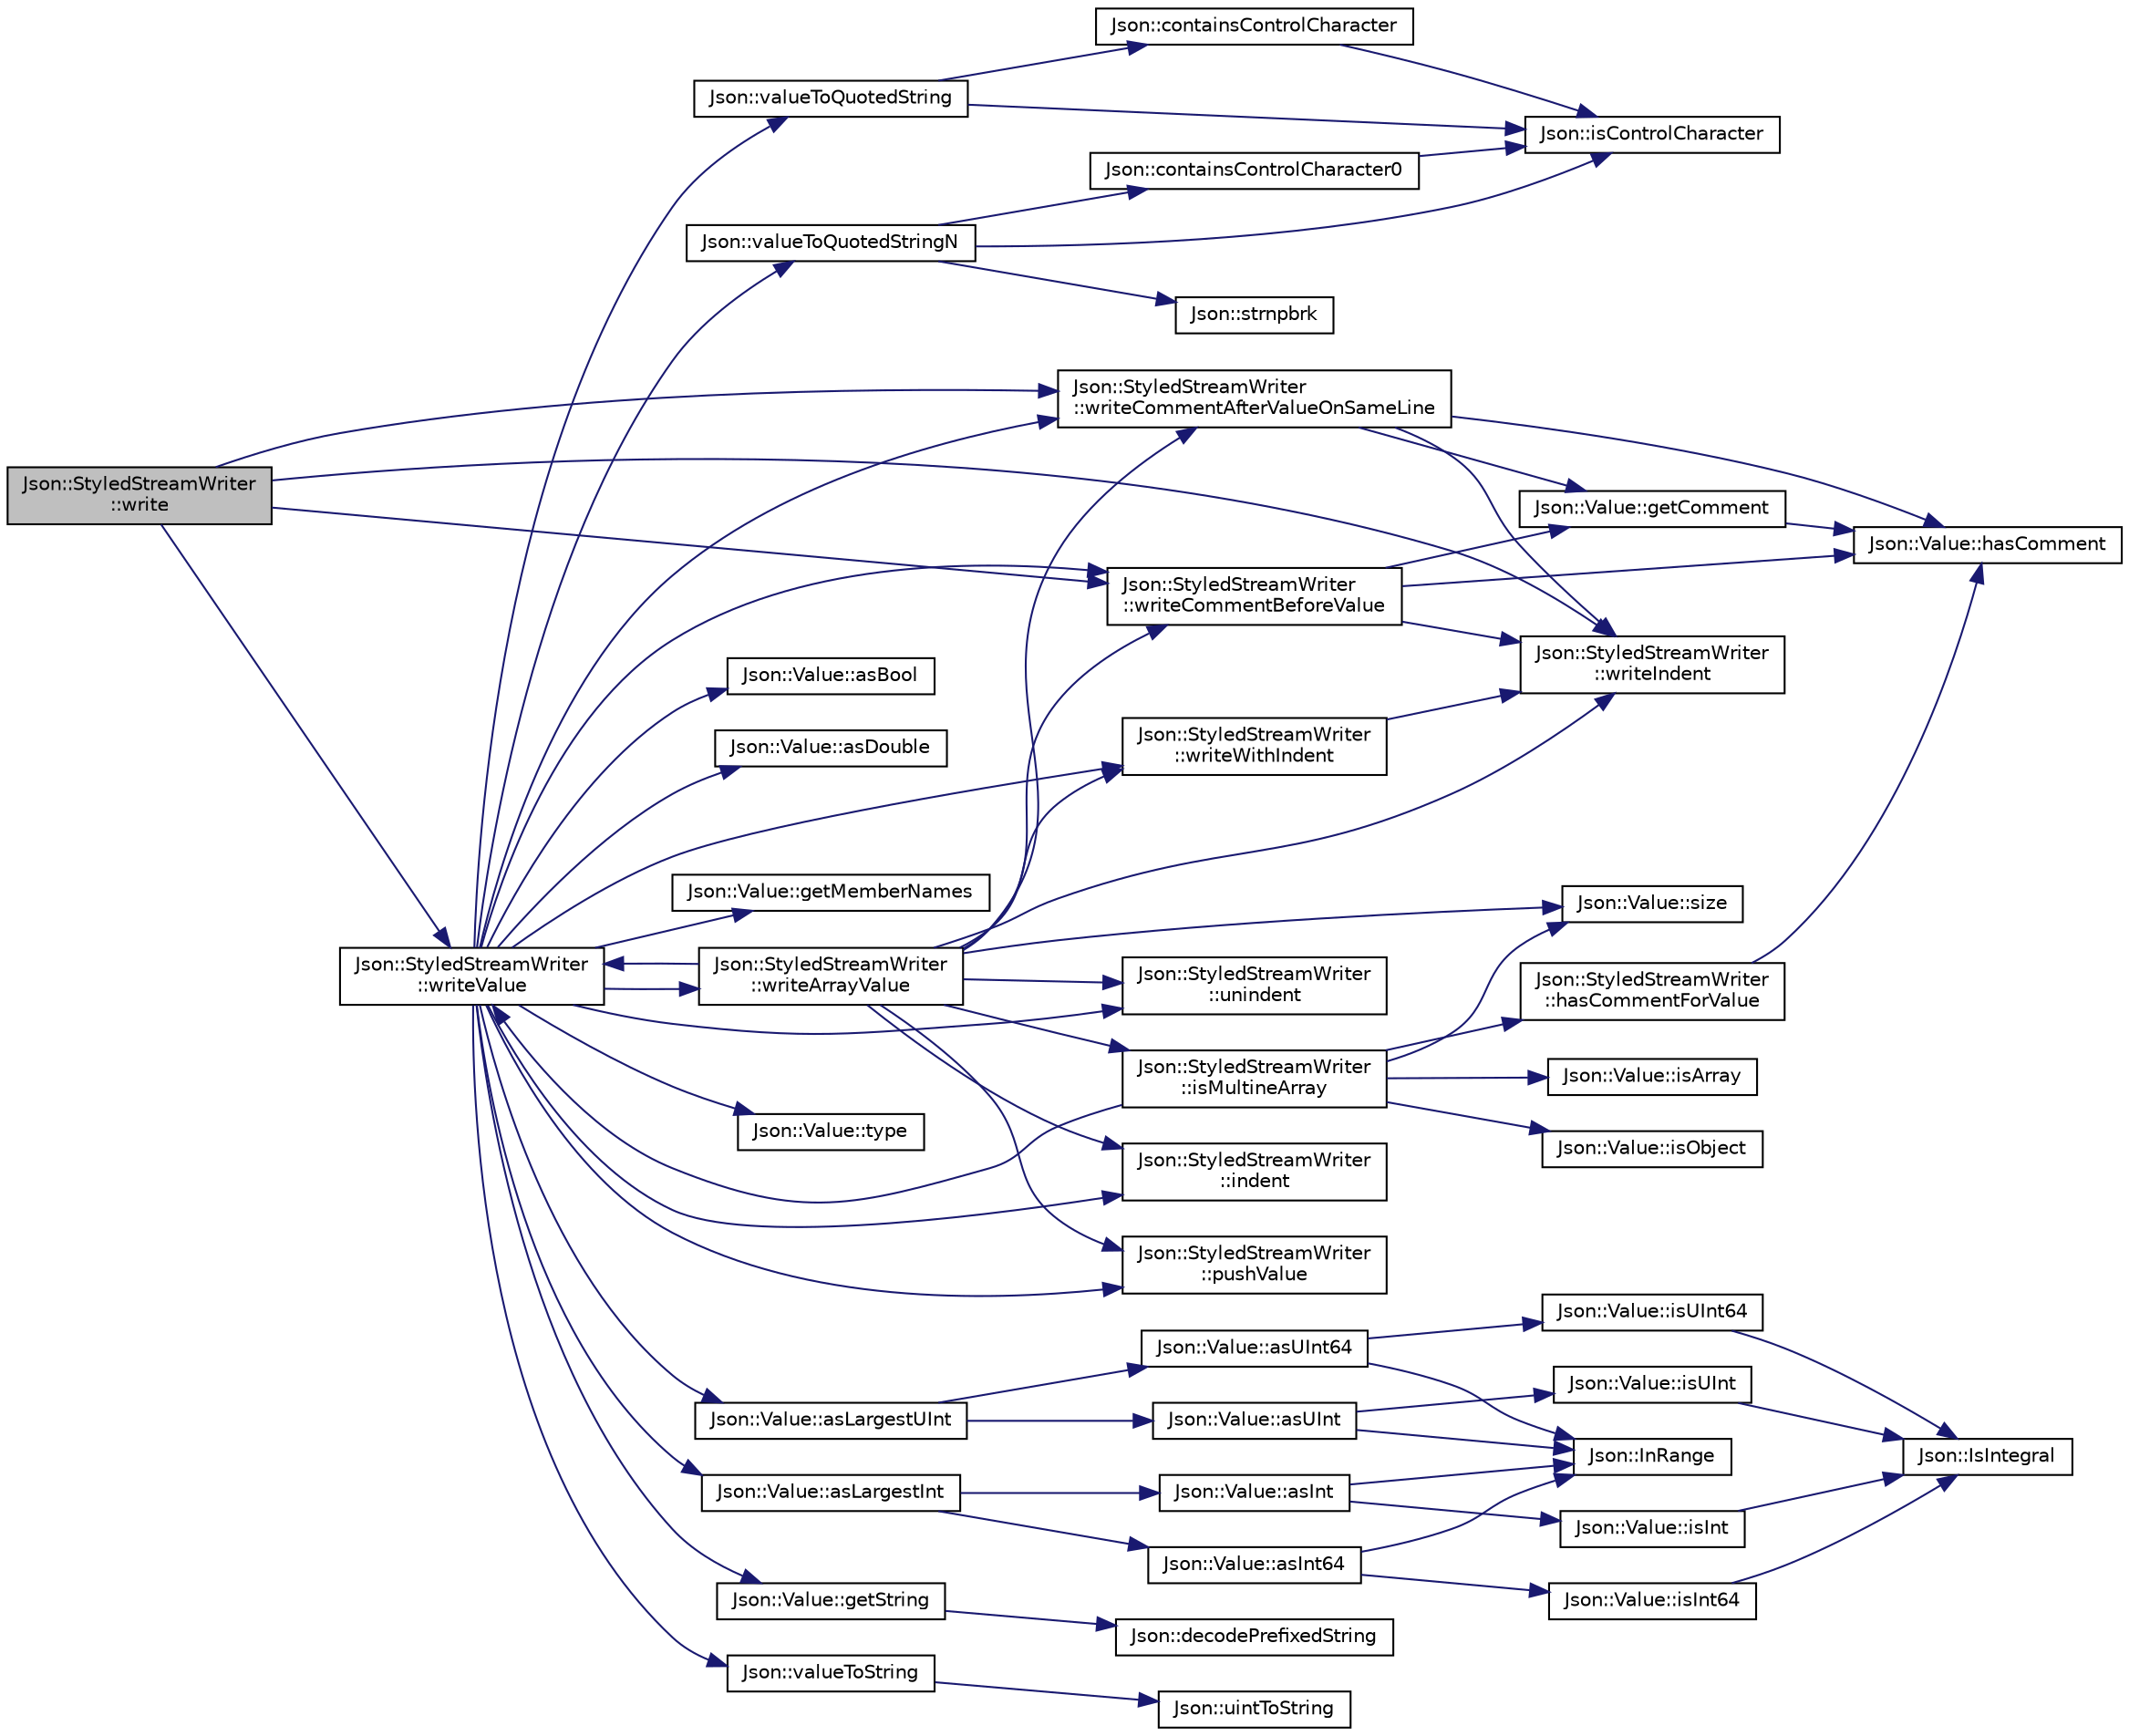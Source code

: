 digraph "Json::StyledStreamWriter::write"
{
 // LATEX_PDF_SIZE
  edge [fontname="Helvetica",fontsize="10",labelfontname="Helvetica",labelfontsize="10"];
  node [fontname="Helvetica",fontsize="10",shape=record];
  rankdir="LR";
  Node1 [label="Json::StyledStreamWriter\l::write",height=0.2,width=0.4,color="black", fillcolor="grey75", style="filled", fontcolor="black",tooltip="Serialize a Value in JSON format."];
  Node1 -> Node2 [color="midnightblue",fontsize="10",style="solid",fontname="Helvetica"];
  Node2 [label="Json::StyledStreamWriter\l::writeCommentAfterValueOnSameLine",height=0.2,width=0.4,color="black", fillcolor="white", style="filled",URL="$class_json_1_1_styled_stream_writer.html#ad2ca860e317ca91d6b2932535b4ce9c7",tooltip=" "];
  Node2 -> Node3 [color="midnightblue",fontsize="10",style="solid",fontname="Helvetica"];
  Node3 [label="Json::Value::getComment",height=0.2,width=0.4,color="black", fillcolor="white", style="filled",URL="$class_json_1_1_value.html#a82817229a986f0b254e31d5c83066ffe",tooltip="Include delimiters and embedded newlines."];
  Node3 -> Node4 [color="midnightblue",fontsize="10",style="solid",fontname="Helvetica"];
  Node4 [label="Json::Value::hasComment",height=0.2,width=0.4,color="black", fillcolor="white", style="filled",URL="$class_json_1_1_value.html#a65d8e3ab6a5871cbd019a3e0f0b944a3",tooltip=" "];
  Node2 -> Node4 [color="midnightblue",fontsize="10",style="solid",fontname="Helvetica"];
  Node2 -> Node5 [color="midnightblue",fontsize="10",style="solid",fontname="Helvetica"];
  Node5 [label="Json::StyledStreamWriter\l::writeIndent",height=0.2,width=0.4,color="black", fillcolor="white", style="filled",URL="$class_json_1_1_styled_stream_writer.html#a5a52fa5b406f1580a61dde3b5638e76d",tooltip=" "];
  Node1 -> Node6 [color="midnightblue",fontsize="10",style="solid",fontname="Helvetica"];
  Node6 [label="Json::StyledStreamWriter\l::writeCommentBeforeValue",height=0.2,width=0.4,color="black", fillcolor="white", style="filled",URL="$class_json_1_1_styled_stream_writer.html#a79c3c2b320475035c47b2db484a3e434",tooltip=" "];
  Node6 -> Node3 [color="midnightblue",fontsize="10",style="solid",fontname="Helvetica"];
  Node6 -> Node4 [color="midnightblue",fontsize="10",style="solid",fontname="Helvetica"];
  Node6 -> Node5 [color="midnightblue",fontsize="10",style="solid",fontname="Helvetica"];
  Node1 -> Node5 [color="midnightblue",fontsize="10",style="solid",fontname="Helvetica"];
  Node1 -> Node7 [color="midnightblue",fontsize="10",style="solid",fontname="Helvetica"];
  Node7 [label="Json::StyledStreamWriter\l::writeValue",height=0.2,width=0.4,color="black", fillcolor="white", style="filled",URL="$class_json_1_1_styled_stream_writer.html#a4359250e09273fa0144021684be001ae",tooltip=" "];
  Node7 -> Node8 [color="midnightblue",fontsize="10",style="solid",fontname="Helvetica"];
  Node8 [label="Json::Value::asBool",height=0.2,width=0.4,color="black", fillcolor="white", style="filled",URL="$class_json_1_1_value.html#ab693fb7b9b1595bb0adc49658bbf780d",tooltip=" "];
  Node7 -> Node9 [color="midnightblue",fontsize="10",style="solid",fontname="Helvetica"];
  Node9 [label="Json::Value::asDouble",height=0.2,width=0.4,color="black", fillcolor="white", style="filled",URL="$class_json_1_1_value.html#afd24002a18aef907ad746b1cb9eda0a2",tooltip=" "];
  Node7 -> Node10 [color="midnightblue",fontsize="10",style="solid",fontname="Helvetica"];
  Node10 [label="Json::Value::asLargestInt",height=0.2,width=0.4,color="black", fillcolor="white", style="filled",URL="$class_json_1_1_value.html#ab16f2ea2a117a1b3b576acab8b6a700d",tooltip=" "];
  Node10 -> Node11 [color="midnightblue",fontsize="10",style="solid",fontname="Helvetica"];
  Node11 [label="Json::Value::asInt",height=0.2,width=0.4,color="black", fillcolor="white", style="filled",URL="$class_json_1_1_value.html#a614d635bc248a592593feb322cd15ab8",tooltip=" "];
  Node11 -> Node12 [color="midnightblue",fontsize="10",style="solid",fontname="Helvetica"];
  Node12 [label="Json::InRange",height=0.2,width=0.4,color="black", fillcolor="white", style="filled",URL="$namespace_json.html#aff0180507262a244de61b961178d7443",tooltip=" "];
  Node11 -> Node13 [color="midnightblue",fontsize="10",style="solid",fontname="Helvetica"];
  Node13 [label="Json::Value::isInt",height=0.2,width=0.4,color="black", fillcolor="white", style="filled",URL="$class_json_1_1_value.html#aff51d8b52979ca06cf9d909accd5f695",tooltip=" "];
  Node13 -> Node14 [color="midnightblue",fontsize="10",style="solid",fontname="Helvetica"];
  Node14 [label="Json::IsIntegral",height=0.2,width=0.4,color="black", fillcolor="white", style="filled",URL="$namespace_json.html#a1a04cc9d31e64b5912dade003c9b99b5",tooltip=" "];
  Node10 -> Node15 [color="midnightblue",fontsize="10",style="solid",fontname="Helvetica"];
  Node15 [label="Json::Value::asInt64",height=0.2,width=0.4,color="black", fillcolor="white", style="filled",URL="$class_json_1_1_value.html#aa647ac4fe51a2e325c063ebe32262b44",tooltip=" "];
  Node15 -> Node12 [color="midnightblue",fontsize="10",style="solid",fontname="Helvetica"];
  Node15 -> Node16 [color="midnightblue",fontsize="10",style="solid",fontname="Helvetica"];
  Node16 [label="Json::Value::isInt64",height=0.2,width=0.4,color="black", fillcolor="white", style="filled",URL="$class_json_1_1_value.html#a4a81fb3c3acdbb68b2e2f30836a4f53e",tooltip=" "];
  Node16 -> Node14 [color="midnightblue",fontsize="10",style="solid",fontname="Helvetica"];
  Node7 -> Node17 [color="midnightblue",fontsize="10",style="solid",fontname="Helvetica"];
  Node17 [label="Json::Value::asLargestUInt",height=0.2,width=0.4,color="black", fillcolor="white", style="filled",URL="$class_json_1_1_value.html#ad03548101e0bf3d2d9eac75c64a0b8d7",tooltip=" "];
  Node17 -> Node18 [color="midnightblue",fontsize="10",style="solid",fontname="Helvetica"];
  Node18 [label="Json::Value::asUInt",height=0.2,width=0.4,color="black", fillcolor="white", style="filled",URL="$class_json_1_1_value.html#a74b305583ec3aacf4f9dd06e799dc265",tooltip=" "];
  Node18 -> Node12 [color="midnightblue",fontsize="10",style="solid",fontname="Helvetica"];
  Node18 -> Node19 [color="midnightblue",fontsize="10",style="solid",fontname="Helvetica"];
  Node19 [label="Json::Value::isUInt",height=0.2,width=0.4,color="black", fillcolor="white", style="filled",URL="$class_json_1_1_value.html#abdda463d3269015f883587349726cfbc",tooltip=" "];
  Node19 -> Node14 [color="midnightblue",fontsize="10",style="solid",fontname="Helvetica"];
  Node17 -> Node20 [color="midnightblue",fontsize="10",style="solid",fontname="Helvetica"];
  Node20 [label="Json::Value::asUInt64",height=0.2,width=0.4,color="black", fillcolor="white", style="filled",URL="$class_json_1_1_value.html#a0e44a5a4cd0c099f9570dfa25813eb60",tooltip=" "];
  Node20 -> Node12 [color="midnightblue",fontsize="10",style="solid",fontname="Helvetica"];
  Node20 -> Node21 [color="midnightblue",fontsize="10",style="solid",fontname="Helvetica"];
  Node21 [label="Json::Value::isUInt64",height=0.2,width=0.4,color="black", fillcolor="white", style="filled",URL="$class_json_1_1_value.html#a883576e35cb03a785258edb56777a2de",tooltip=" "];
  Node21 -> Node14 [color="midnightblue",fontsize="10",style="solid",fontname="Helvetica"];
  Node7 -> Node22 [color="midnightblue",fontsize="10",style="solid",fontname="Helvetica"];
  Node22 [label="Json::Value::getMemberNames",height=0.2,width=0.4,color="black", fillcolor="white", style="filled",URL="$class_json_1_1_value.html#a79d7725dce6260317333e69022367ac9",tooltip="Return a list of the member names."];
  Node7 -> Node23 [color="midnightblue",fontsize="10",style="solid",fontname="Helvetica"];
  Node23 [label="Json::Value::getString",height=0.2,width=0.4,color="black", fillcolor="white", style="filled",URL="$class_json_1_1_value.html#a2e1b7be6bde2fe23f15290d9ddbbdf8a",tooltip=" "];
  Node23 -> Node24 [color="midnightblue",fontsize="10",style="solid",fontname="Helvetica"];
  Node24 [label="Json::decodePrefixedString",height=0.2,width=0.4,color="black", fillcolor="white", style="filled",URL="$namespace_json.html#aad8b4982c1acd164f541fba396ac9fb1",tooltip=" "];
  Node7 -> Node25 [color="midnightblue",fontsize="10",style="solid",fontname="Helvetica"];
  Node25 [label="Json::StyledStreamWriter\l::indent",height=0.2,width=0.4,color="black", fillcolor="white", style="filled",URL="$class_json_1_1_styled_stream_writer.html#ab49409578422aa73b060e3492dd6c72a",tooltip=" "];
  Node7 -> Node26 [color="midnightblue",fontsize="10",style="solid",fontname="Helvetica"];
  Node26 [label="Json::StyledStreamWriter\l::pushValue",height=0.2,width=0.4,color="black", fillcolor="white", style="filled",URL="$class_json_1_1_styled_stream_writer.html#a9adb47185695f07b1979d8f4c5347592",tooltip=" "];
  Node7 -> Node27 [color="midnightblue",fontsize="10",style="solid",fontname="Helvetica"];
  Node27 [label="Json::Value::type",height=0.2,width=0.4,color="black", fillcolor="white", style="filled",URL="$class_json_1_1_value.html#a8ce61157a011894f0252ceed232312de",tooltip=" "];
  Node7 -> Node28 [color="midnightblue",fontsize="10",style="solid",fontname="Helvetica"];
  Node28 [label="Json::StyledStreamWriter\l::unindent",height=0.2,width=0.4,color="black", fillcolor="white", style="filled",URL="$class_json_1_1_styled_stream_writer.html#a74d8fb9beecd29759d7b79f430386358",tooltip=" "];
  Node7 -> Node29 [color="midnightblue",fontsize="10",style="solid",fontname="Helvetica"];
  Node29 [label="Json::valueToQuotedString",height=0.2,width=0.4,color="black", fillcolor="white", style="filled",URL="$namespace_json.html#a19a9262b788aa2754d3931e7cd01f2fc",tooltip=" "];
  Node29 -> Node30 [color="midnightblue",fontsize="10",style="solid",fontname="Helvetica"];
  Node30 [label="Json::containsControlCharacter",height=0.2,width=0.4,color="black", fillcolor="white", style="filled",URL="$namespace_json.html#aa11b210ff98a4f4dd4e2df19260f8c3a",tooltip=" "];
  Node30 -> Node31 [color="midnightblue",fontsize="10",style="solid",fontname="Helvetica"];
  Node31 [label="Json::isControlCharacter",height=0.2,width=0.4,color="black", fillcolor="white", style="filled",URL="$namespace_json.html#a0381e631737f51331065a388f4f59197",tooltip="Returns true if ch is a control character (in range [1,31])."];
  Node29 -> Node31 [color="midnightblue",fontsize="10",style="solid",fontname="Helvetica"];
  Node7 -> Node32 [color="midnightblue",fontsize="10",style="solid",fontname="Helvetica"];
  Node32 [label="Json::valueToQuotedStringN",height=0.2,width=0.4,color="black", fillcolor="white", style="filled",URL="$namespace_json.html#a29aff81733b8fdaabf3f1acfc3ad339f",tooltip=" "];
  Node32 -> Node33 [color="midnightblue",fontsize="10",style="solid",fontname="Helvetica"];
  Node33 [label="Json::containsControlCharacter0",height=0.2,width=0.4,color="black", fillcolor="white", style="filled",URL="$namespace_json.html#ae8a357381f264cf28f46449e79ab1dea",tooltip=" "];
  Node33 -> Node31 [color="midnightblue",fontsize="10",style="solid",fontname="Helvetica"];
  Node32 -> Node31 [color="midnightblue",fontsize="10",style="solid",fontname="Helvetica"];
  Node32 -> Node34 [color="midnightblue",fontsize="10",style="solid",fontname="Helvetica"];
  Node34 [label="Json::strnpbrk",height=0.2,width=0.4,color="black", fillcolor="white", style="filled",URL="$namespace_json.html#a7492156d0c7d2dd2f672acacfb240320",tooltip=" "];
  Node7 -> Node35 [color="midnightblue",fontsize="10",style="solid",fontname="Helvetica"];
  Node35 [label="Json::valueToString",height=0.2,width=0.4,color="black", fillcolor="white", style="filled",URL="$namespace_json.html#a77501ed00903d1b183a55a5fbf6b749a",tooltip=" "];
  Node35 -> Node36 [color="midnightblue",fontsize="10",style="solid",fontname="Helvetica"];
  Node36 [label="Json::uintToString",height=0.2,width=0.4,color="black", fillcolor="white", style="filled",URL="$namespace_json.html#ac1ffd21a9e55122014353c773ccc496e",tooltip=" "];
  Node7 -> Node37 [color="midnightblue",fontsize="10",style="solid",fontname="Helvetica"];
  Node37 [label="Json::StyledStreamWriter\l::writeArrayValue",height=0.2,width=0.4,color="black", fillcolor="white", style="filled",URL="$class_json_1_1_styled_stream_writer.html#a606f2ddd58093c9b019d452c1b6f09fe",tooltip=" "];
  Node37 -> Node25 [color="midnightblue",fontsize="10",style="solid",fontname="Helvetica"];
  Node37 -> Node38 [color="midnightblue",fontsize="10",style="solid",fontname="Helvetica"];
  Node38 [label="Json::StyledStreamWriter\l::isMultineArray",height=0.2,width=0.4,color="black", fillcolor="white", style="filled",URL="$class_json_1_1_styled_stream_writer.html#a88f4d342cf25c73aabf77c1b8ba01e44",tooltip=" "];
  Node38 -> Node39 [color="midnightblue",fontsize="10",style="solid",fontname="Helvetica"];
  Node39 [label="Json::StyledStreamWriter\l::hasCommentForValue",height=0.2,width=0.4,color="black", fillcolor="white", style="filled",URL="$class_json_1_1_styled_stream_writer.html#ad2892f57171919fa4f8a5ae5574755cf",tooltip=" "];
  Node39 -> Node4 [color="midnightblue",fontsize="10",style="solid",fontname="Helvetica"];
  Node38 -> Node40 [color="midnightblue",fontsize="10",style="solid",fontname="Helvetica"];
  Node40 [label="Json::Value::isArray",height=0.2,width=0.4,color="black", fillcolor="white", style="filled",URL="$class_json_1_1_value.html#a1627eb9d6568d6d0252fa8bb711c0a59",tooltip=" "];
  Node38 -> Node41 [color="midnightblue",fontsize="10",style="solid",fontname="Helvetica"];
  Node41 [label="Json::Value::isObject",height=0.2,width=0.4,color="black", fillcolor="white", style="filled",URL="$class_json_1_1_value.html#a8cf96c0f2a552051fcfc78ffee60e037",tooltip=" "];
  Node38 -> Node42 [color="midnightblue",fontsize="10",style="solid",fontname="Helvetica"];
  Node42 [label="Json::Value::size",height=0.2,width=0.4,color="black", fillcolor="white", style="filled",URL="$class_json_1_1_value.html#a0ec2808e1d7efa4e9fad938d6667be44",tooltip="Number of values in array or object."];
  Node38 -> Node7 [color="midnightblue",fontsize="10",style="solid",fontname="Helvetica"];
  Node37 -> Node26 [color="midnightblue",fontsize="10",style="solid",fontname="Helvetica"];
  Node37 -> Node42 [color="midnightblue",fontsize="10",style="solid",fontname="Helvetica"];
  Node37 -> Node28 [color="midnightblue",fontsize="10",style="solid",fontname="Helvetica"];
  Node37 -> Node2 [color="midnightblue",fontsize="10",style="solid",fontname="Helvetica"];
  Node37 -> Node6 [color="midnightblue",fontsize="10",style="solid",fontname="Helvetica"];
  Node37 -> Node5 [color="midnightblue",fontsize="10",style="solid",fontname="Helvetica"];
  Node37 -> Node7 [color="midnightblue",fontsize="10",style="solid",fontname="Helvetica"];
  Node37 -> Node43 [color="midnightblue",fontsize="10",style="solid",fontname="Helvetica"];
  Node43 [label="Json::StyledStreamWriter\l::writeWithIndent",height=0.2,width=0.4,color="black", fillcolor="white", style="filled",URL="$class_json_1_1_styled_stream_writer.html#a4e64789373b359c9b7a7244509b918fc",tooltip=" "];
  Node43 -> Node5 [color="midnightblue",fontsize="10",style="solid",fontname="Helvetica"];
  Node7 -> Node2 [color="midnightblue",fontsize="10",style="solid",fontname="Helvetica"];
  Node7 -> Node6 [color="midnightblue",fontsize="10",style="solid",fontname="Helvetica"];
  Node7 -> Node43 [color="midnightblue",fontsize="10",style="solid",fontname="Helvetica"];
}

